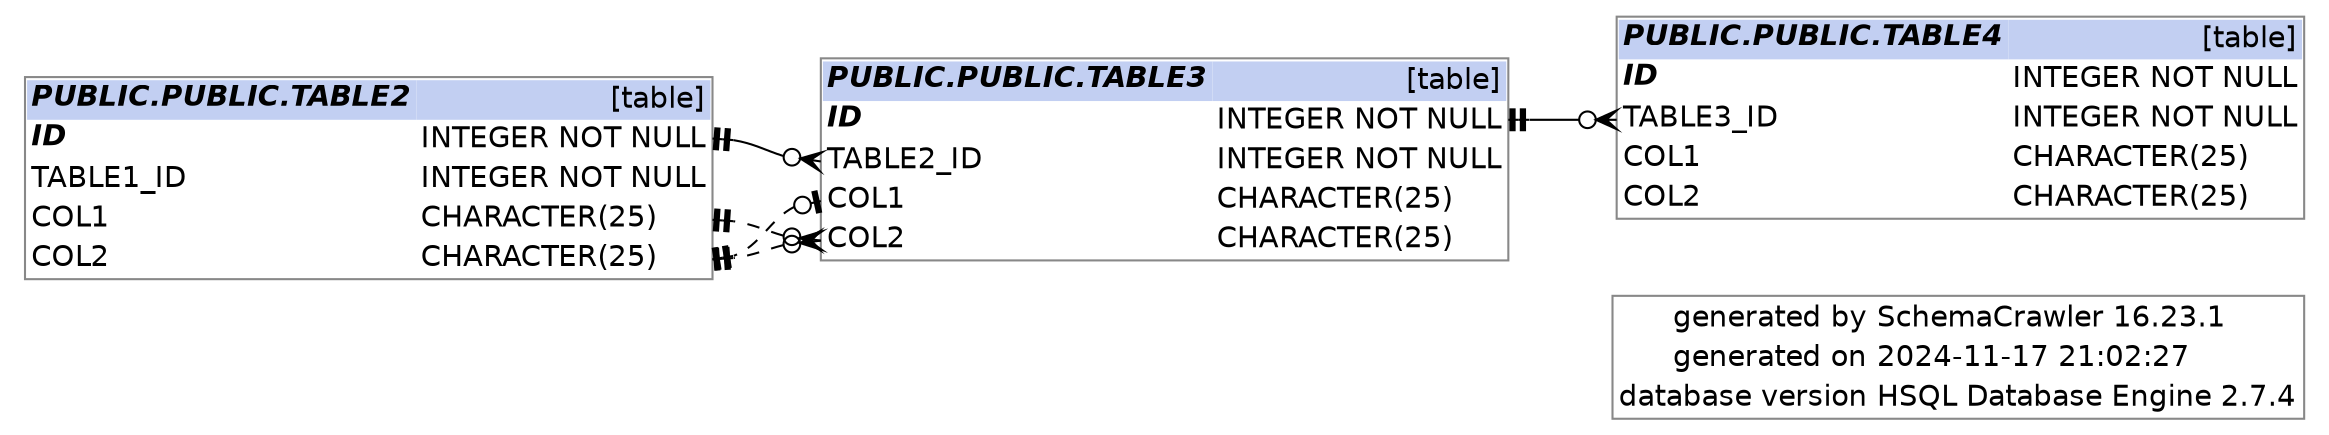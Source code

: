digraph "SchemaCrawler_Diagram" {

  graph [
    fontname="Helvetica"
    labeljust="r"
    rankdir="RL"

  ];
  
  node [
    fontname="Helvetica"
    shape="none"

  ];
  
  edge [
    fontname="Helvetica"

  ];


  /* Title Block -=-=-=-=-=-=-=-=-=-=-=-=-=- */
  graph [ 
    label=<
      <table border="1" cellborder="0" cellspacing="0" color="#888888">
	<tr>
		<td align='right'>generated by</td>
		<td align='left'>SchemaCrawler 16.23.1</td>
	</tr>
	<tr>
		<td align='right'>generated on</td>
		<td align='left'>2024-11-17 21:02:27</td>
	</tr>
	<tr>
		<td align='right'>database version</td>
		<td align='left'>HSQL Database Engine 2.7.4</td>
	</tr>
      </table>
    >
  ];

  /* PUBLIC.PUBLIC.TABLE2 -=-=-=-=-=-=-=-=-=-=-=-=-=- */
  "table2_2b8f7d83" [
    label=<
      <table border="1" cellborder="0" cellspacing="0" color="#888888">
	<tr>
		<td colspan='2' bgcolor='#C2CFF2' align='left'><b><i>PUBLIC.PUBLIC.TABLE2</i></b></td>
		<td bgcolor='#C2CFF2' align='right'>[table]</td>
	</tr>
	<tr>
		<td port='id_46603bf8.start' align='left'><b><i>ID</i></b></td>
		<td align='left'> </td>
		<td port='id_46603bf8.end' align='left'>INTEGER NOT NULL</td>
	</tr>
	<tr>
		<td port='table1_id_75f0a374.start' align='left'>TABLE1_ID</td>
		<td align='left'> </td>
		<td port='table1_id_75f0a374.end' align='left'>INTEGER NOT NULL</td>
	</tr>
	<tr>
		<td port='col1_467fd9ae.start' align='left'>COL1</td>
		<td align='left'> </td>
		<td port='col1_467fd9ae.end' align='left'>CHARACTER(25)</td>
	</tr>
	<tr>
		<td port='col2_467fd9af.start' align='left'>COL2</td>
		<td align='left'> </td>
		<td port='col2_467fd9af.end' align='left'>CHARACTER(25)</td>
	</tr>
      </table>
    >
  ];

  "table3_2b8f7d84":"table2_id_75f117f2.start":w -> "table2_2b8f7d83":"id_46603bf8.end":e [label=<> style="solid" dir="both" arrowhead="teetee" arrowtail="crowodot"];
  "table3_2b8f7d84":"col1_467fd9cd.start":w -> "table2_2b8f7d83":"col2_467fd9af.end":e [label=<> style="dashed" dir="both" arrowhead="teetee" arrowtail="teeodot"];
  "table3_2b8f7d84":"col2_467fd9ce.start":w -> "table2_2b8f7d83":"col1_467fd9ae.end":e [label=<> style="dashed" dir="both" arrowhead="teetee" arrowtail="crowodot"];
  "table3_2b8f7d84":"col2_467fd9ce.start":w -> "table2_2b8f7d83":"col2_467fd9af.end":e [label=<> style="dashed" dir="both" arrowhead="teetee" arrowtail="crowodot"];


  /* PUBLIC.PUBLIC.TABLE3 -=-=-=-=-=-=-=-=-=-=-=-=-=- */
  "table3_2b8f7d84" [
    label=<
      <table border="1" cellborder="0" cellspacing="0" color="#888888">
	<tr>
		<td colspan='2' bgcolor='#C2CFF2' align='left'><b><i>PUBLIC.PUBLIC.TABLE3</i></b></td>
		<td bgcolor='#C2CFF2' align='right'>[table]</td>
	</tr>
	<tr>
		<td port='id_46603c17.start' align='left'><b><i>ID</i></b></td>
		<td align='left'> </td>
		<td port='id_46603c17.end' align='left'>INTEGER NOT NULL</td>
	</tr>
	<tr>
		<td port='table2_id_75f117f2.start' align='left'>TABLE2_ID</td>
		<td align='left'> </td>
		<td port='table2_id_75f117f2.end' align='left'>INTEGER NOT NULL</td>
	</tr>
	<tr>
		<td port='col1_467fd9cd.start' align='left'>COL1</td>
		<td align='left'> </td>
		<td port='col1_467fd9cd.end' align='left'>CHARACTER(25)</td>
	</tr>
	<tr>
		<td port='col2_467fd9ce.start' align='left'>COL2</td>
		<td align='left'> </td>
		<td port='col2_467fd9ce.end' align='left'>CHARACTER(25)</td>
	</tr>
      </table>
    >
  ];

  "table4_2b8f7d85":"table3_id_75f18c70.start":w -> "table3_2b8f7d84":"id_46603c17.end":e [label=<> style="solid" dir="both" arrowhead="teetee" arrowtail="crowodot"];


  /* PUBLIC.PUBLIC.TABLE4 -=-=-=-=-=-=-=-=-=-=-=-=-=- */
  "table4_2b8f7d85" [
    label=<
      <table border="1" cellborder="0" cellspacing="0" color="#888888">
	<tr>
		<td colspan='2' bgcolor='#C2CFF2' align='left'><b><i>PUBLIC.PUBLIC.TABLE4</i></b></td>
		<td bgcolor='#C2CFF2' align='right'>[table]</td>
	</tr>
	<tr>
		<td port='id_46603c36.start' align='left'><b><i>ID</i></b></td>
		<td align='left'> </td>
		<td port='id_46603c36.end' align='left'>INTEGER NOT NULL</td>
	</tr>
	<tr>
		<td port='table3_id_75f18c70.start' align='left'>TABLE3_ID</td>
		<td align='left'> </td>
		<td port='table3_id_75f18c70.end' align='left'>INTEGER NOT NULL</td>
	</tr>
	<tr>
		<td port='col1_467fd9ec.start' align='left'>COL1</td>
		<td align='left'> </td>
		<td port='col1_467fd9ec.end' align='left'>CHARACTER(25)</td>
	</tr>
	<tr>
		<td port='col2_467fd9ed.start' align='left'>COL2</td>
		<td align='left'> </td>
		<td port='col2_467fd9ed.end' align='left'>CHARACTER(25)</td>
	</tr>
      </table>
    >
  ];



}
